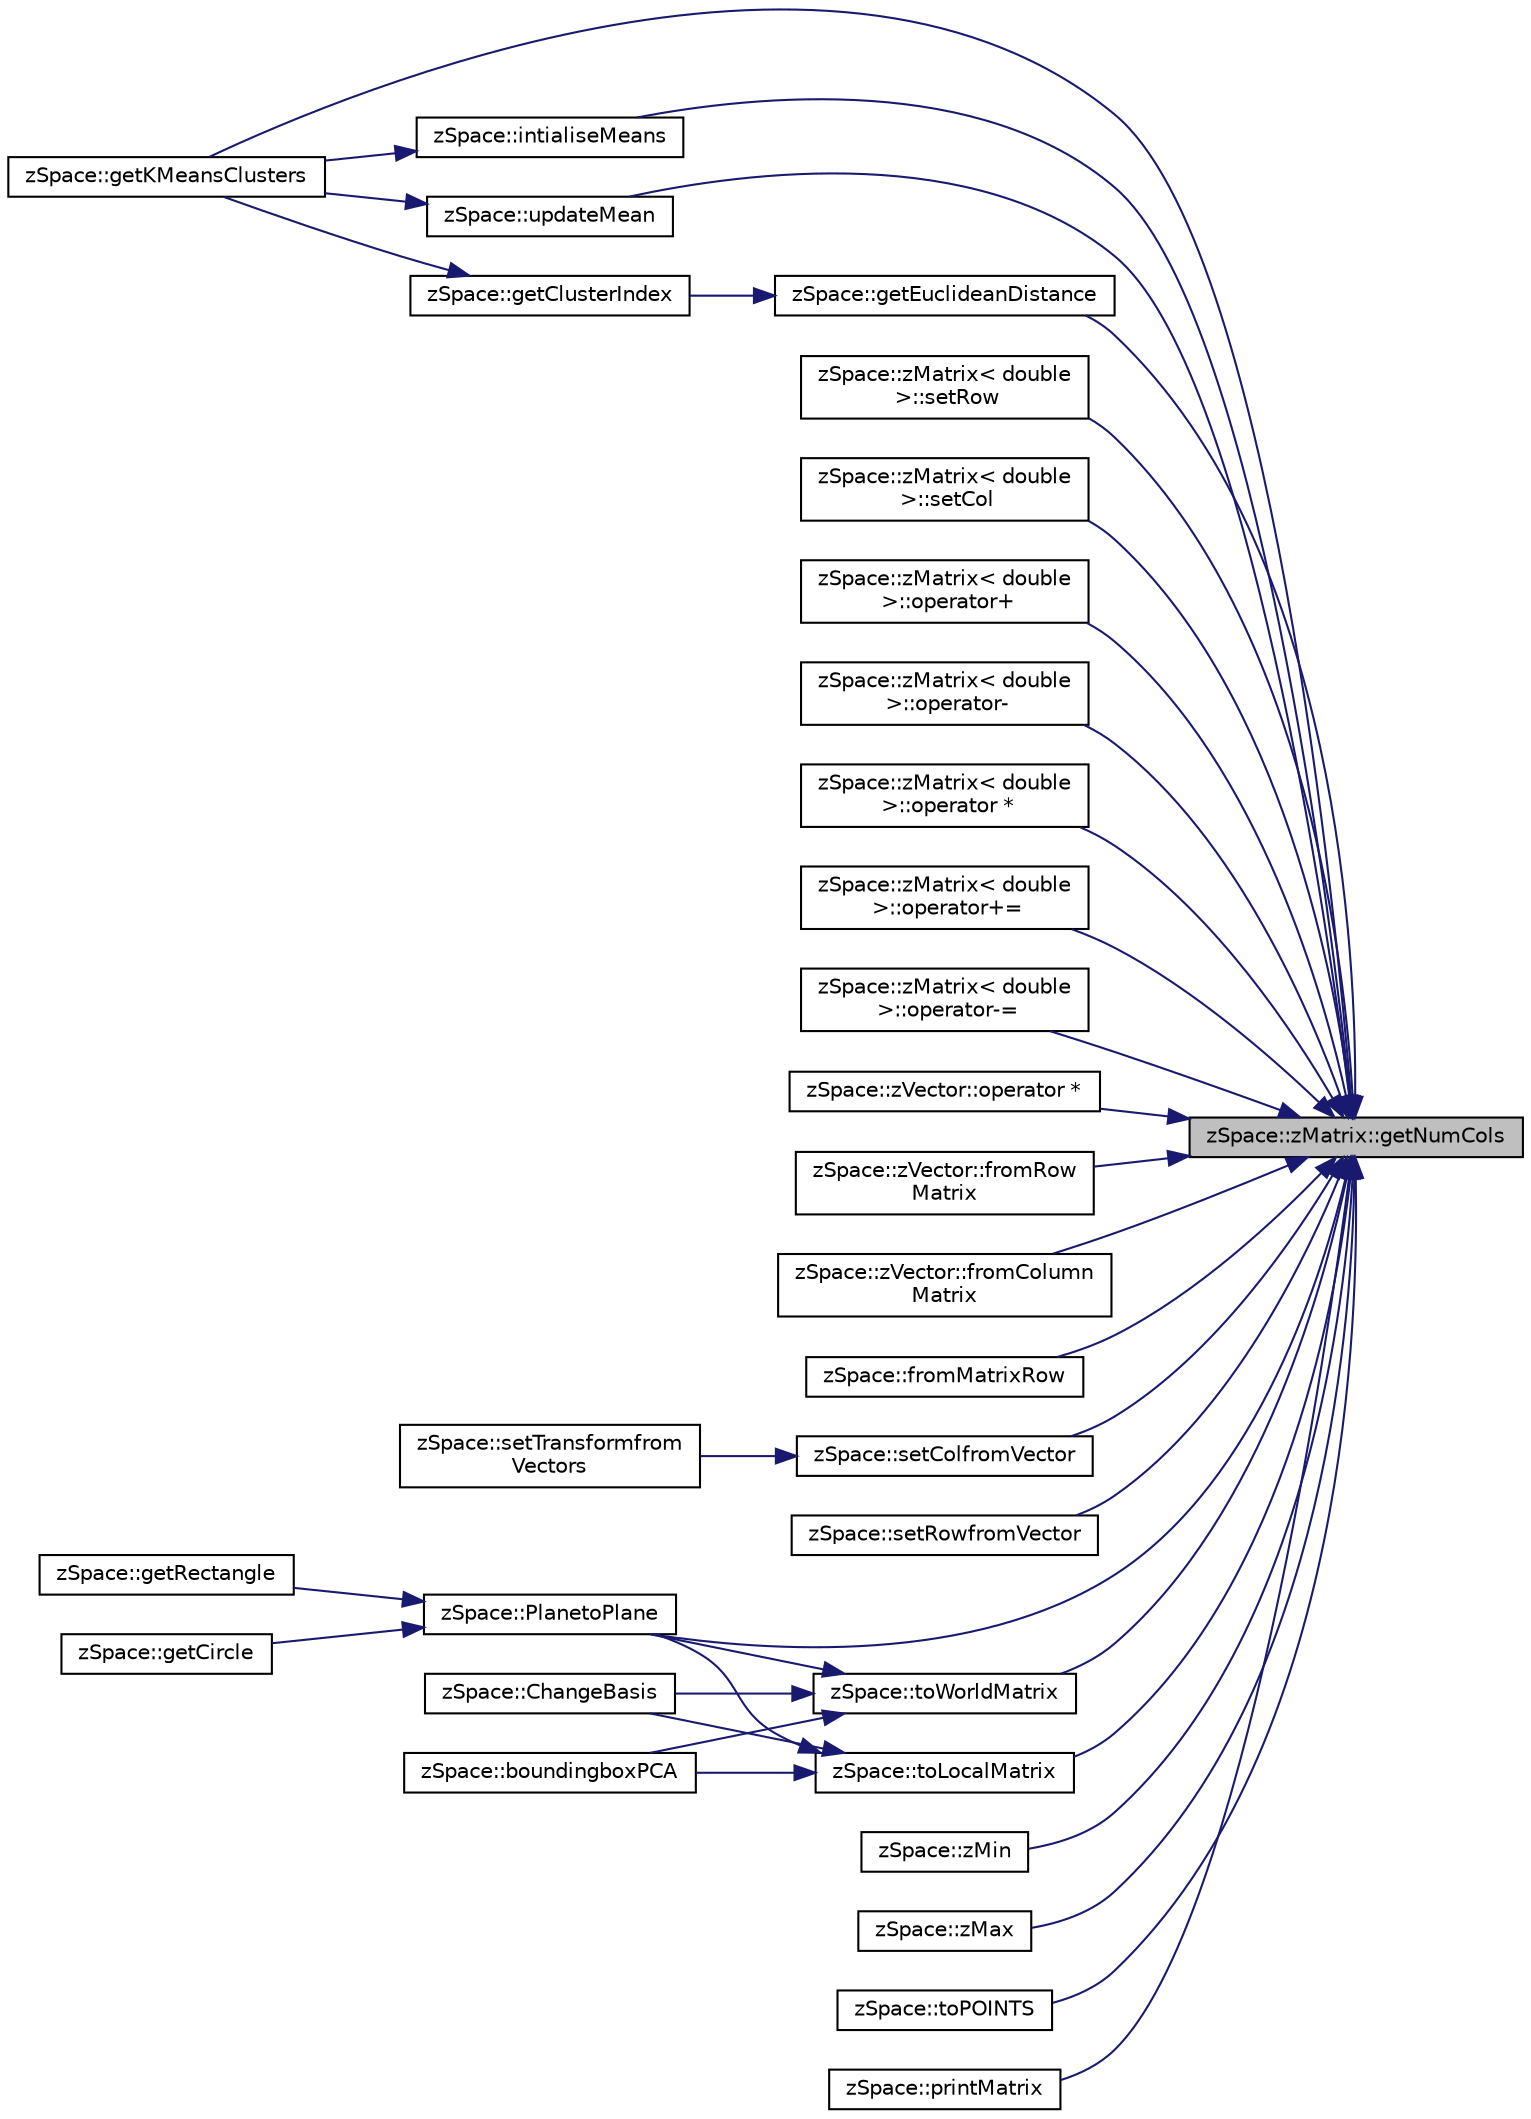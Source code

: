 digraph "zSpace::zMatrix::getNumCols"
{
 // LATEX_PDF_SIZE
  edge [fontname="Helvetica",fontsize="10",labelfontname="Helvetica",labelfontsize="10"];
  node [fontname="Helvetica",fontsize="10",shape=record];
  rankdir="RL";
  Node35 [label="zSpace::zMatrix::getNumCols",height=0.2,width=0.4,color="black", fillcolor="grey75", style="filled", fontcolor="black",tooltip="This method gets the number of columns in the matrix."];
  Node35 -> Node36 [dir="back",color="midnightblue",fontsize="10",style="solid",fontname="Helvetica"];
  Node36 [label="zSpace::intialiseMeans",height=0.2,width=0.4,color="black", fillcolor="white", style="filled",URL="$group___k-_means.html#ga004791b5c0eba58d794da1cdf228c547",tooltip="This method initialises the means based on the minimum and maximum value in the data points."];
  Node36 -> Node37 [dir="back",color="midnightblue",fontsize="10",style="solid",fontname="Helvetica"];
  Node37 [label="zSpace::getKMeansClusters",height=0.2,width=0.4,color="black", fillcolor="white", style="filled",URL="$group___k-_means.html#gad1435e015c88a6c920f54d0a7872df7a",tooltip="This method computes classify the input data into input number of clusters using the K-Means Algorith..."];
  Node35 -> Node38 [dir="back",color="midnightblue",fontsize="10",style="solid",fontname="Helvetica"];
  Node38 [label="zSpace::updateMean",height=0.2,width=0.4,color="black", fillcolor="white", style="filled",URL="$group___k-_means.html#gae598f85db0e65078bbceaaa87c8d2dc9",tooltip="This method updates the mean value of the cluster based on the input data point and cluster size."];
  Node38 -> Node37 [dir="back",color="midnightblue",fontsize="10",style="solid",fontname="Helvetica"];
  Node35 -> Node37 [dir="back",color="midnightblue",fontsize="10",style="solid",fontname="Helvetica"];
  Node35 -> Node39 [dir="back",color="midnightblue",fontsize="10",style="solid",fontname="Helvetica"];
  Node39 [label="zSpace::zMatrix\< double\l \>::setRow",height=0.2,width=0.4,color="black", fillcolor="white", style="filled",URL="$classz_space_1_1z_matrix.html#a478d901d19ebccdb72f5fbdd6fa25af5",tooltip="This method sets the row values at the input row index with the input row Matrix."];
  Node35 -> Node40 [dir="back",color="midnightblue",fontsize="10",style="solid",fontname="Helvetica"];
  Node40 [label="zSpace::zMatrix\< double\l \>::setCol",height=0.2,width=0.4,color="black", fillcolor="white", style="filled",URL="$classz_space_1_1z_matrix.html#aba77812d840638a23d4e1ff9475fff49",tooltip="This method sets the row values at the input column index with the input column Matrix."];
  Node35 -> Node41 [dir="back",color="midnightblue",fontsize="10",style="solid",fontname="Helvetica"];
  Node41 [label="zSpace::zMatrix\< double\l \>::operator+",height=0.2,width=0.4,color="black", fillcolor="white", style="filled",URL="$classz_space_1_1z_matrix.html#a26441ad72e77c2954829e24a78f8df82",tooltip="This operator is used for matrix addition."];
  Node35 -> Node42 [dir="back",color="midnightblue",fontsize="10",style="solid",fontname="Helvetica"];
  Node42 [label="zSpace::zMatrix\< double\l \>::operator-",height=0.2,width=0.4,color="black", fillcolor="white", style="filled",URL="$classz_space_1_1z_matrix.html#afaa326b6909e926cb4848ba78654e973",tooltip="This operator is used for matrix subtraction."];
  Node35 -> Node43 [dir="back",color="midnightblue",fontsize="10",style="solid",fontname="Helvetica"];
  Node43 [label="zSpace::zMatrix\< double\l \>::operator *",height=0.2,width=0.4,color="black", fillcolor="white", style="filled",URL="$classz_space_1_1z_matrix.html#a503d6fabe4d98eae11cd388f576071da",tooltip="This operator is used for matrix multiplication."];
  Node35 -> Node44 [dir="back",color="midnightblue",fontsize="10",style="solid",fontname="Helvetica"];
  Node44 [label="zSpace::zMatrix\< double\l \>::operator+=",height=0.2,width=0.4,color="black", fillcolor="white", style="filled",URL="$classz_space_1_1z_matrix.html#af1ce91b548b450da6a2573280694fc69",tooltip="This operator is used for matrix addition and assigment of the result to the current matrix."];
  Node35 -> Node45 [dir="back",color="midnightblue",fontsize="10",style="solid",fontname="Helvetica"];
  Node45 [label="zSpace::zMatrix\< double\l \>::operator-=",height=0.2,width=0.4,color="black", fillcolor="white", style="filled",URL="$classz_space_1_1z_matrix.html#afcbeb89e1fec61a8ae71c921fb5c1be7",tooltip="This operator is used for matrix subtraction and assigment of the result to the current matrix."];
  Node35 -> Node46 [dir="back",color="midnightblue",fontsize="10",style="solid",fontname="Helvetica"];
  Node46 [label="zSpace::zVector::operator *",height=0.2,width=0.4,color="black", fillcolor="white", style="filled",URL="$classz_space_1_1z_vector.html#ab888e10ed41b5177db21f4242bd7743d",tooltip="This operator is used for 4x4 / 3X3 matrix muliplication of a vector."];
  Node35 -> Node47 [dir="back",color="midnightblue",fontsize="10",style="solid",fontname="Helvetica"];
  Node47 [label="zSpace::zVector::fromRow\lMatrix",height=0.2,width=0.4,color="black", fillcolor="white", style="filled",URL="$classz_space_1_1z_vector.html#a10c955506bd52a5a845e58f680632b50",tooltip="This method returns the vector from the input row matrix."];
  Node35 -> Node48 [dir="back",color="midnightblue",fontsize="10",style="solid",fontname="Helvetica"];
  Node48 [label="zSpace::zVector::fromColumn\lMatrix",height=0.2,width=0.4,color="black", fillcolor="white", style="filled",URL="$classz_space_1_1z_vector.html#a12b8d25bfa4d24a70e24faeb5114931e",tooltip="This method returns the vector from the input column matrix."];
  Node35 -> Node49 [dir="back",color="midnightblue",fontsize="10",style="solid",fontname="Helvetica"];
  Node49 [label="zSpace::fromMatrixRow",height=0.2,width=0.4,color="black", fillcolor="white", style="filled",URL="$group__z_vector_matrix_utilities.html#ga8a6437d21ef1d59766c0660d2837b84f",tooltip="This method a zVector from the input matrix row."];
  Node35 -> Node50 [dir="back",color="midnightblue",fontsize="10",style="solid",fontname="Helvetica"];
  Node50 [label="zSpace::setColfromVector",height=0.2,width=0.4,color="black", fillcolor="white", style="filled",URL="$group__z_vector_matrix_utilities.html#ga932fb861eec8fc3361b036e329d1a74f",tooltip="This method inputs the vector values at the input index of the 4X4 tranformation matrix."];
  Node50 -> Node51 [dir="back",color="midnightblue",fontsize="10",style="solid",fontname="Helvetica"];
  Node51 [label="zSpace::setTransformfrom\lVectors",height=0.2,width=0.4,color="black", fillcolor="white", style="filled",URL="$group__z_vector_matrix_utilities.html#ga249bb77049b012e978e0ba1307fbb5e2",tooltip="This method returns the 4X4 tranformation matrix to change the origin to the input vector."];
  Node35 -> Node52 [dir="back",color="midnightblue",fontsize="10",style="solid",fontname="Helvetica"];
  Node52 [label="zSpace::setRowfromVector",height=0.2,width=0.4,color="black", fillcolor="white", style="filled",URL="$group__z_vector_matrix_utilities.html#ga8c0d7bcd1b0b3a6a8d588d2a587240b7",tooltip="This method inputs the vector values at the input index of the 4X4 tranformation matrix."];
  Node35 -> Node53 [dir="back",color="midnightblue",fontsize="10",style="solid",fontname="Helvetica"];
  Node53 [label="zSpace::toWorldMatrix",height=0.2,width=0.4,color="black", fillcolor="white", style="filled",URL="$group__z_vector_matrix_utilities.html#gae38960f4001de62196fbdacc7c8be53e",tooltip="This method computes the tranformation to the world space of the input 4x4 matrix."];
  Node53 -> Node54 [dir="back",color="midnightblue",fontsize="10",style="solid",fontname="Helvetica"];
  Node54 [label="zSpace::PlanetoPlane",height=0.2,width=0.4,color="black", fillcolor="white", style="filled",URL="$group__z_vector_matrix_utilities.html#ga5ca0bb8666f0cb1b43fc6de191f3cfaa",tooltip="This method computes the tranformation from one 4X4 matrix to another."];
  Node54 -> Node55 [dir="back",color="midnightblue",fontsize="10",style="solid",fontname="Helvetica"];
  Node55 [label="zSpace::getCircle",height=0.2,width=0.4,color="black", fillcolor="white", style="filled",URL="$group__z_vector_matrix_utilities.html#gaa2679589e962e55ae73556466f35601c",tooltip="This method computes the points on a circle centered around world origin for input radius,..."];
  Node54 -> Node56 [dir="back",color="midnightblue",fontsize="10",style="solid",fontname="Helvetica"];
  Node56 [label="zSpace::getRectangle",height=0.2,width=0.4,color="black", fillcolor="white", style="filled",URL="$group__z_vector_matrix_utilities.html#gad1d9b883b79272fa400c3e07d6dd5f9b",tooltip="This method computes the points on a rectangle for input dimensions centers around the world origin."];
  Node53 -> Node57 [dir="back",color="midnightblue",fontsize="10",style="solid",fontname="Helvetica"];
  Node57 [label="zSpace::ChangeBasis",height=0.2,width=0.4,color="black", fillcolor="white", style="filled",URL="$group__z_vector_matrix_utilities.html#ga60aec2272693d052ec4cf78de73b4572",tooltip="This method computes the tranformation to change the baseis from one 4X4 matrix to another."];
  Node53 -> Node58 [dir="back",color="midnightblue",fontsize="10",style="solid",fontname="Helvetica"];
  Node58 [label="zSpace::boundingboxPCA",height=0.2,width=0.4,color="black", fillcolor="white", style="filled",URL="$group__z_vector_matrix_utilities.html#gae2aefe021083b57bd53dd24d34704dbf",tooltip="This method computes the bounding box for the given points using PCA."];
  Node35 -> Node59 [dir="back",color="midnightblue",fontsize="10",style="solid",fontname="Helvetica"];
  Node59 [label="zSpace::toLocalMatrix",height=0.2,width=0.4,color="black", fillcolor="white", style="filled",URL="$group__z_vector_matrix_utilities.html#ga512c22d67a286a9d266a30c4944ce5e9",tooltip="This method computes the tranformation to the local space of the input 4x4 matrix."];
  Node59 -> Node54 [dir="back",color="midnightblue",fontsize="10",style="solid",fontname="Helvetica"];
  Node59 -> Node57 [dir="back",color="midnightblue",fontsize="10",style="solid",fontname="Helvetica"];
  Node59 -> Node58 [dir="back",color="midnightblue",fontsize="10",style="solid",fontname="Helvetica"];
  Node35 -> Node54 [dir="back",color="midnightblue",fontsize="10",style="solid",fontname="Helvetica"];
  Node35 -> Node60 [dir="back",color="midnightblue",fontsize="10",style="solid",fontname="Helvetica"];
  Node60 [label="zSpace::getEuclideanDistance",height=0.2,width=0.4,color="black", fillcolor="white", style="filled",URL="$group__z_vector_matrix_utilities.html#gad0dc5e9ef764c2c6bc1eed4ed1b1c247",tooltip="This method computes the euclidean distance between two input row matricies. The number of columns of..."];
  Node60 -> Node61 [dir="back",color="midnightblue",fontsize="10",style="solid",fontname="Helvetica"];
  Node61 [label="zSpace::getClusterIndex",height=0.2,width=0.4,color="black", fillcolor="white", style="filled",URL="$group___k-_means.html#ga16a11ecb44aa3d39fa8e0b6a65caee17",tooltip="This method computes the cluster index based on the least euclidean distance between input data point..."];
  Node61 -> Node37 [dir="back",color="midnightblue",fontsize="10",style="solid",fontname="Helvetica"];
  Node35 -> Node62 [dir="back",color="midnightblue",fontsize="10",style="solid",fontname="Helvetica"];
  Node62 [label="zSpace::zMin",height=0.2,width=0.4,color="black", fillcolor="white", style="filled",URL="$group__z_vector_matrix_utilities.html#ga084a73dcf7a659ab8fdbeda0ba1b6718",tooltip="This method returns the minimum value of the input matirix."];
  Node35 -> Node63 [dir="back",color="midnightblue",fontsize="10",style="solid",fontname="Helvetica"];
  Node63 [label="zSpace::zMax",height=0.2,width=0.4,color="black", fillcolor="white", style="filled",URL="$group__z_vector_matrix_utilities.html#ga0e3d217499690d624173dbef86c99d0f",tooltip="This method returns the maximum value of the input container of zVectors."];
  Node35 -> Node64 [dir="back",color="midnightblue",fontsize="10",style="solid",fontname="Helvetica"];
  Node64 [label="zSpace::toPOINTS",height=0.2,width=0.4,color="black", fillcolor="white", style="filled",URL="$group__z_vector_matrix_utilities.html#ga99f597d90f69905a4410cd1ca48608ba",tooltip="This method create a container of zVectors from input matrix."];
  Node35 -> Node65 [dir="back",color="midnightblue",fontsize="10",style="solid",fontname="Helvetica"];
  Node65 [label="zSpace::printMatrix",height=0.2,width=0.4,color="black", fillcolor="white", style="filled",URL="$group__z_print_utilities.html#ga39c1cea9e659a5977a50288ddc9e399b",tooltip="This methods prints the zMatrix values to the console."];
}

